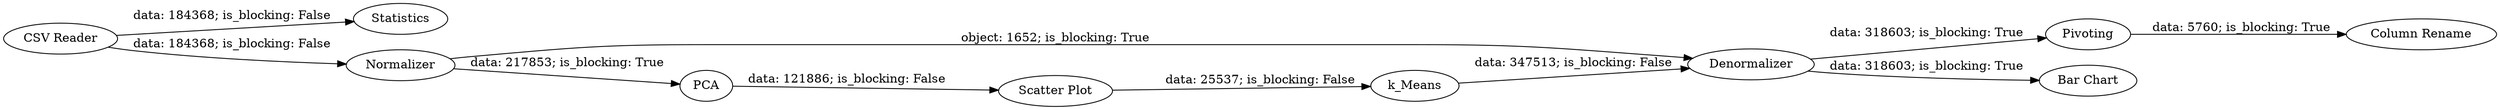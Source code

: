 digraph {
	"8324246275693526409_4" [label=Denormalizer]
	"8324246275693526409_28" [label=Pivoting]
	"8324246275693526409_26" [label="Bar Chart"]
	"8324246275693526409_1" [label="CSV Reader"]
	"8324246275693526409_3" [label=k_Means]
	"8324246275693526409_21" [label="Scatter Plot"]
	"8324246275693526409_14" [label=Statistics]
	"8324246275693526409_27" [label=PCA]
	"8324246275693526409_2" [label=Normalizer]
	"8324246275693526409_29" [label="Column Rename"]
	"8324246275693526409_28" -> "8324246275693526409_29" [label="data: 5760; is_blocking: True"]
	"8324246275693526409_21" -> "8324246275693526409_3" [label="data: 25537; is_blocking: False"]
	"8324246275693526409_2" -> "8324246275693526409_27" [label="data: 217853; is_blocking: True"]
	"8324246275693526409_1" -> "8324246275693526409_14" [label="data: 184368; is_blocking: False"]
	"8324246275693526409_4" -> "8324246275693526409_28" [label="data: 318603; is_blocking: True"]
	"8324246275693526409_2" -> "8324246275693526409_4" [label="object: 1652; is_blocking: True"]
	"8324246275693526409_3" -> "8324246275693526409_4" [label="data: 347513; is_blocking: False"]
	"8324246275693526409_27" -> "8324246275693526409_21" [label="data: 121886; is_blocking: False"]
	"8324246275693526409_4" -> "8324246275693526409_26" [label="data: 318603; is_blocking: True"]
	"8324246275693526409_1" -> "8324246275693526409_2" [label="data: 184368; is_blocking: False"]
	rankdir=LR
}
